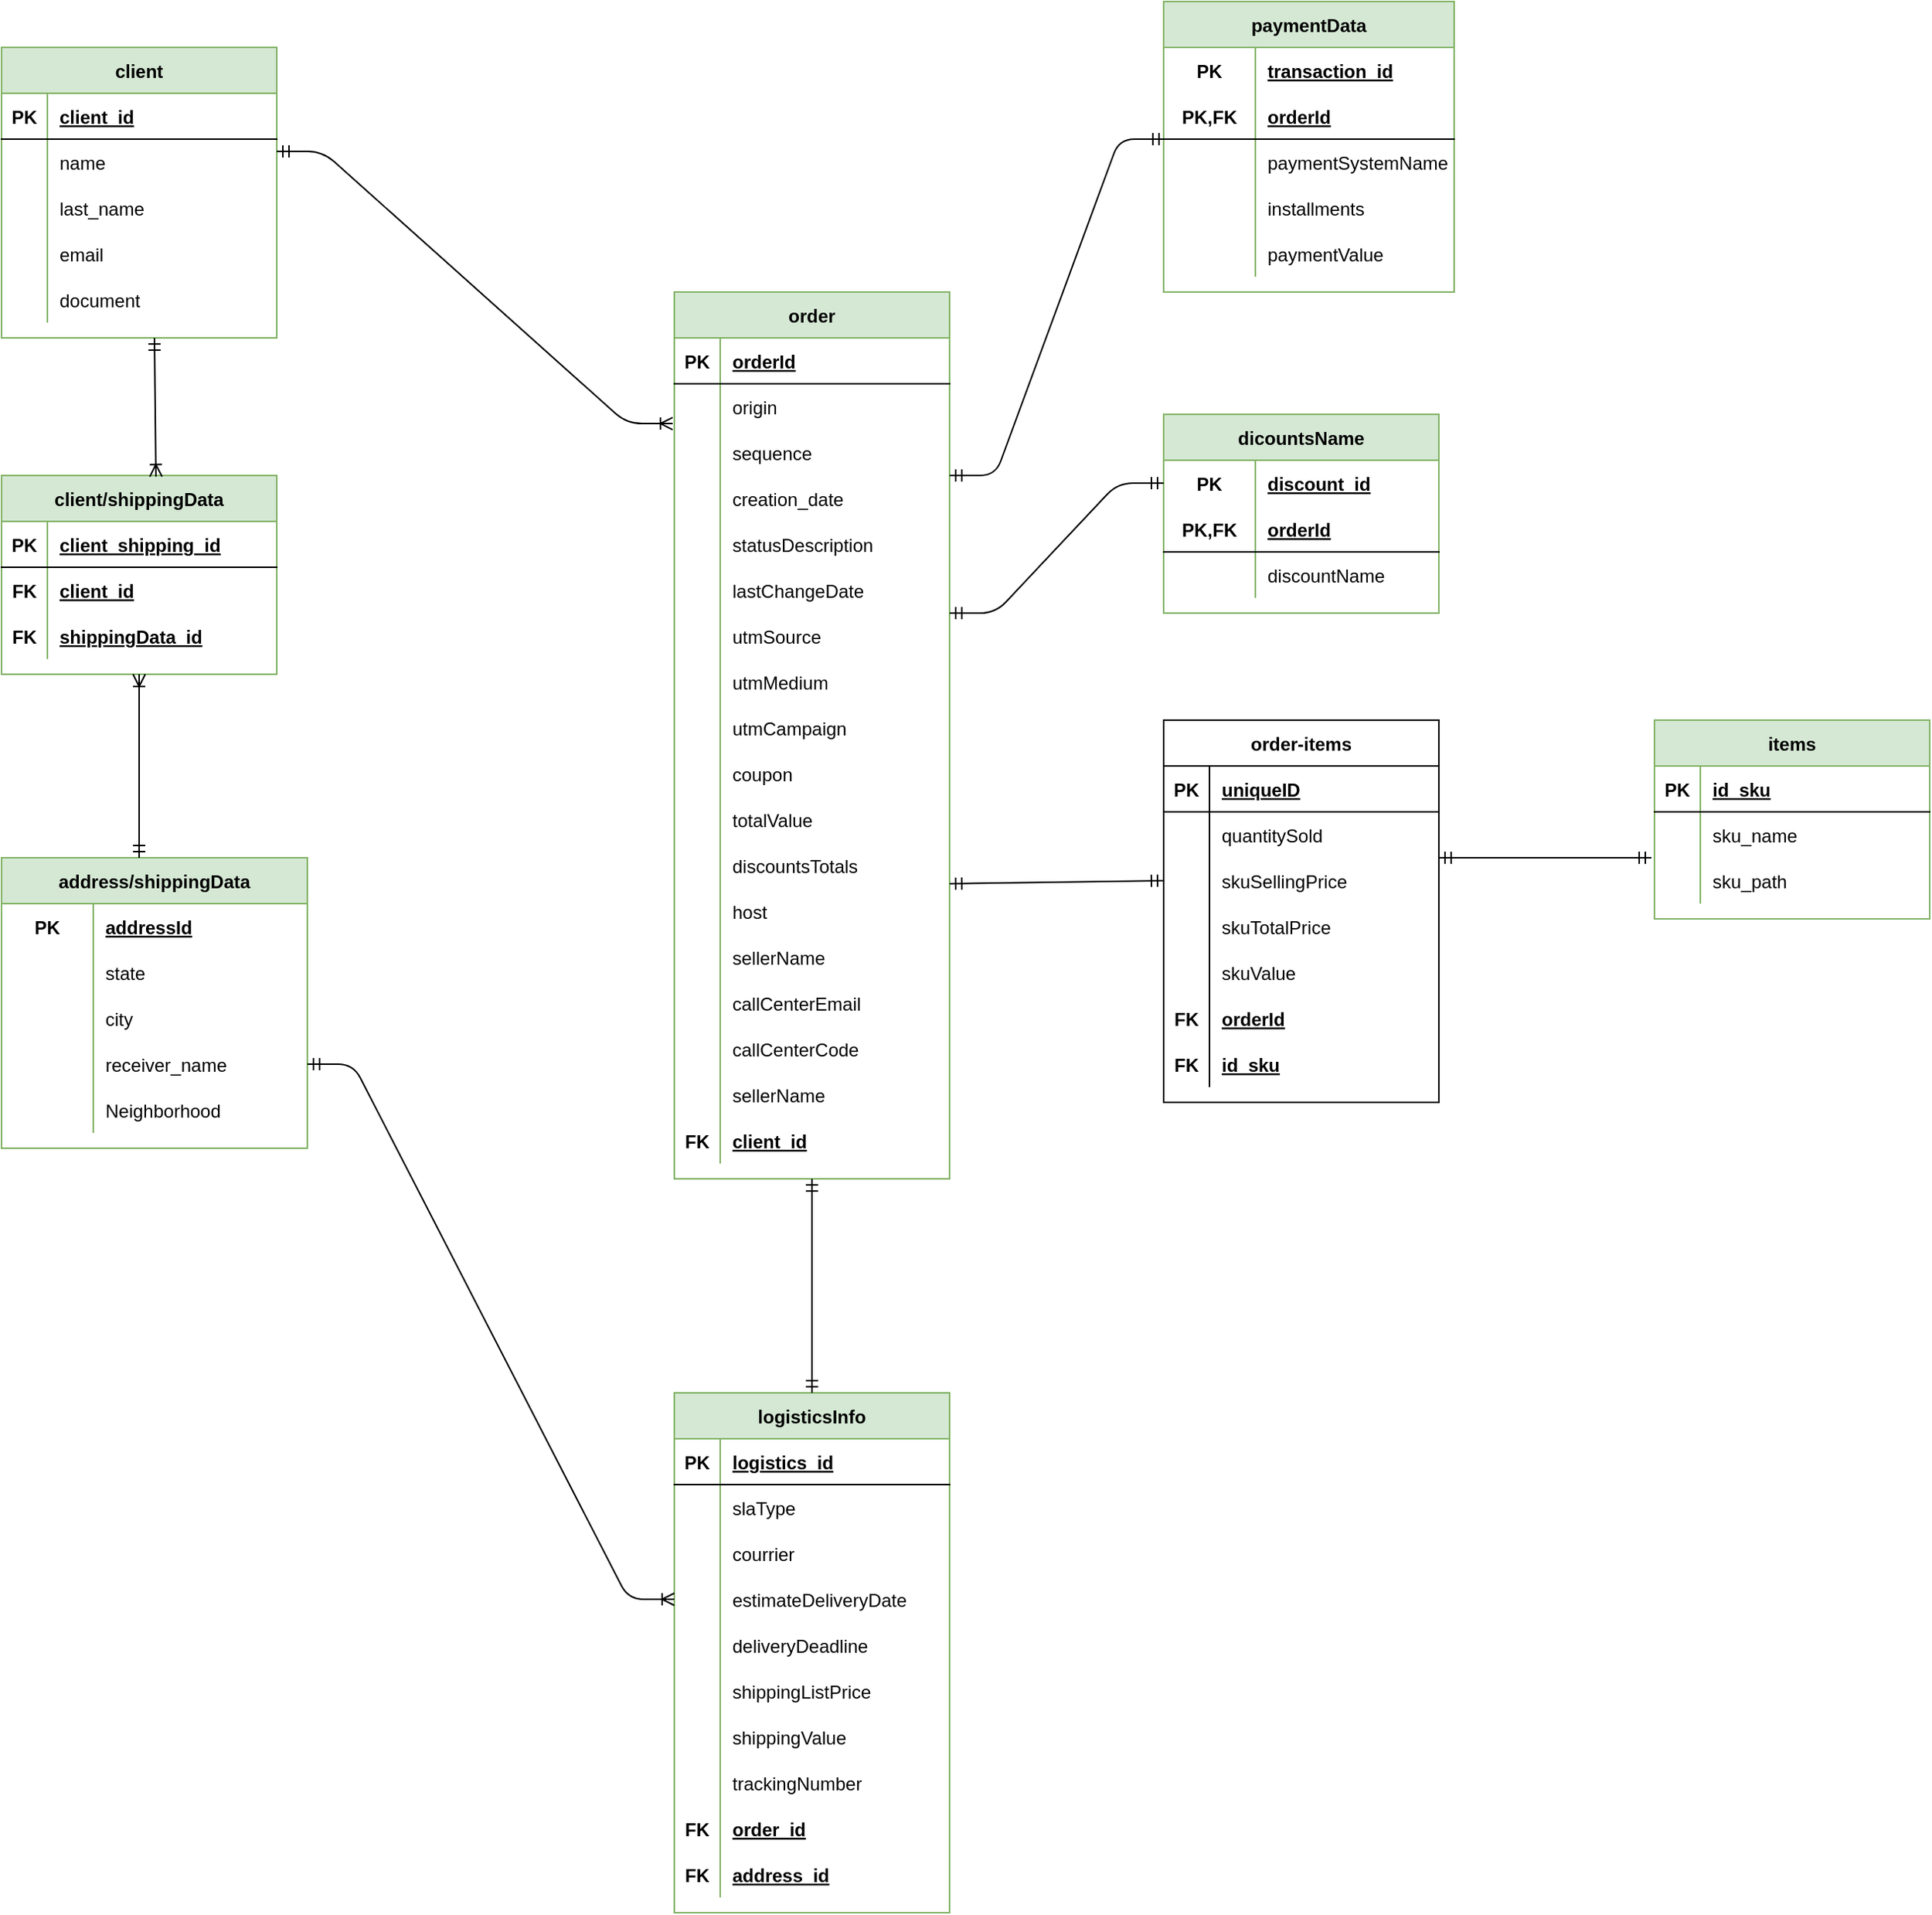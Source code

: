 <mxfile version="14.6.13" type="device"><diagram id="604gk_03kegVSwsiIHyd" name="Page-1"><mxGraphModel dx="1673" dy="896" grid="1" gridSize="10" guides="1" tooltips="1" connect="1" arrows="0" fold="1" page="1" pageScale="1" pageWidth="827" pageHeight="1169" math="0" shadow="0"><root><mxCell id="0"/><mxCell id="1" parent="0"/><mxCell id="rTyn1gQWYmgTWFJ3PG4c-1" value="client" style="shape=table;startSize=30;container=1;collapsible=1;childLayout=tableLayout;fixedRows=1;rowLines=0;fontStyle=1;align=center;resizeLast=1;fillColor=#d5e8d4;strokeColor=#82b366;" parent="1" vertex="1"><mxGeometry x="160" y="80" width="180" height="190" as="geometry"><mxRectangle x="160" y="80" width="70" height="30" as="alternateBounds"/></mxGeometry></mxCell><mxCell id="rTyn1gQWYmgTWFJ3PG4c-2" value="" style="shape=partialRectangle;collapsible=0;dropTarget=0;pointerEvents=0;fillColor=none;top=0;left=0;bottom=1;right=0;points=[[0,0.5],[1,0.5]];portConstraint=eastwest;" parent="rTyn1gQWYmgTWFJ3PG4c-1" vertex="1"><mxGeometry y="30" width="180" height="30" as="geometry"/></mxCell><mxCell id="rTyn1gQWYmgTWFJ3PG4c-3" value="PK" style="shape=partialRectangle;connectable=0;fillColor=none;top=0;left=0;bottom=0;right=0;fontStyle=1;overflow=hidden;" parent="rTyn1gQWYmgTWFJ3PG4c-2" vertex="1"><mxGeometry width="30" height="30" as="geometry"/></mxCell><mxCell id="rTyn1gQWYmgTWFJ3PG4c-4" value="client_id" style="shape=partialRectangle;connectable=0;fillColor=none;top=0;left=0;bottom=0;right=0;align=left;spacingLeft=6;fontStyle=5;overflow=hidden;" parent="rTyn1gQWYmgTWFJ3PG4c-2" vertex="1"><mxGeometry x="30" width="150" height="30" as="geometry"/></mxCell><mxCell id="rTyn1gQWYmgTWFJ3PG4c-5" value="" style="shape=partialRectangle;collapsible=0;dropTarget=0;pointerEvents=0;fillColor=none;top=0;left=0;bottom=0;right=0;points=[[0,0.5],[1,0.5]];portConstraint=eastwest;" parent="rTyn1gQWYmgTWFJ3PG4c-1" vertex="1"><mxGeometry y="60" width="180" height="30" as="geometry"/></mxCell><mxCell id="rTyn1gQWYmgTWFJ3PG4c-6" value="" style="shape=partialRectangle;connectable=0;fillColor=none;top=0;left=0;bottom=0;right=0;editable=1;overflow=hidden;" parent="rTyn1gQWYmgTWFJ3PG4c-5" vertex="1"><mxGeometry width="30" height="30" as="geometry"/></mxCell><mxCell id="rTyn1gQWYmgTWFJ3PG4c-7" value="name" style="shape=partialRectangle;connectable=0;fillColor=none;top=0;left=0;bottom=0;right=0;align=left;spacingLeft=6;overflow=hidden;" parent="rTyn1gQWYmgTWFJ3PG4c-5" vertex="1"><mxGeometry x="30" width="150" height="30" as="geometry"/></mxCell><mxCell id="rTyn1gQWYmgTWFJ3PG4c-8" value="" style="shape=partialRectangle;collapsible=0;dropTarget=0;pointerEvents=0;fillColor=none;top=0;left=0;bottom=0;right=0;points=[[0,0.5],[1,0.5]];portConstraint=eastwest;" parent="rTyn1gQWYmgTWFJ3PG4c-1" vertex="1"><mxGeometry y="90" width="180" height="30" as="geometry"/></mxCell><mxCell id="rTyn1gQWYmgTWFJ3PG4c-9" value="" style="shape=partialRectangle;connectable=0;fillColor=none;top=0;left=0;bottom=0;right=0;editable=1;overflow=hidden;" parent="rTyn1gQWYmgTWFJ3PG4c-8" vertex="1"><mxGeometry width="30" height="30" as="geometry"/></mxCell><mxCell id="rTyn1gQWYmgTWFJ3PG4c-10" value="last_name" style="shape=partialRectangle;connectable=0;fillColor=none;top=0;left=0;bottom=0;right=0;align=left;spacingLeft=6;overflow=hidden;" parent="rTyn1gQWYmgTWFJ3PG4c-8" vertex="1"><mxGeometry x="30" width="150" height="30" as="geometry"/></mxCell><mxCell id="rTyn1gQWYmgTWFJ3PG4c-11" value="" style="shape=partialRectangle;collapsible=0;dropTarget=0;pointerEvents=0;fillColor=none;top=0;left=0;bottom=0;right=0;points=[[0,0.5],[1,0.5]];portConstraint=eastwest;" parent="rTyn1gQWYmgTWFJ3PG4c-1" vertex="1"><mxGeometry y="120" width="180" height="30" as="geometry"/></mxCell><mxCell id="rTyn1gQWYmgTWFJ3PG4c-12" value="" style="shape=partialRectangle;connectable=0;fillColor=none;top=0;left=0;bottom=0;right=0;editable=1;overflow=hidden;" parent="rTyn1gQWYmgTWFJ3PG4c-11" vertex="1"><mxGeometry width="30" height="30" as="geometry"/></mxCell><mxCell id="rTyn1gQWYmgTWFJ3PG4c-13" value="email" style="shape=partialRectangle;connectable=0;fillColor=none;top=0;left=0;bottom=0;right=0;align=left;spacingLeft=6;overflow=hidden;" parent="rTyn1gQWYmgTWFJ3PG4c-11" vertex="1"><mxGeometry x="30" width="150" height="30" as="geometry"/></mxCell><mxCell id="H4yNFeZcVPX56d_gbrr9-9" value="" style="shape=partialRectangle;collapsible=0;dropTarget=0;pointerEvents=0;fillColor=none;top=0;left=0;bottom=0;right=0;points=[[0,0.5],[1,0.5]];portConstraint=eastwest;" parent="rTyn1gQWYmgTWFJ3PG4c-1" vertex="1"><mxGeometry y="150" width="180" height="30" as="geometry"/></mxCell><mxCell id="H4yNFeZcVPX56d_gbrr9-10" value="" style="shape=partialRectangle;connectable=0;fillColor=none;top=0;left=0;bottom=0;right=0;editable=1;overflow=hidden;" parent="H4yNFeZcVPX56d_gbrr9-9" vertex="1"><mxGeometry width="30" height="30" as="geometry"/></mxCell><mxCell id="H4yNFeZcVPX56d_gbrr9-11" value="document" style="shape=partialRectangle;connectable=0;fillColor=none;top=0;left=0;bottom=0;right=0;align=left;spacingLeft=6;overflow=hidden;" parent="H4yNFeZcVPX56d_gbrr9-9" vertex="1"><mxGeometry x="30" width="150" height="30" as="geometry"/></mxCell><mxCell id="rTyn1gQWYmgTWFJ3PG4c-28" value="address/shippingData" style="shape=table;startSize=30;container=1;collapsible=1;childLayout=tableLayout;fixedRows=1;rowLines=0;fontStyle=1;align=center;resizeLast=1;fillColor=#d5e8d4;strokeColor=#82b366;" parent="1" vertex="1"><mxGeometry x="160" y="610" width="200" height="190" as="geometry"/></mxCell><mxCell id="rTyn1gQWYmgTWFJ3PG4c-29" value="" style="shape=partialRectangle;collapsible=0;dropTarget=0;pointerEvents=0;fillColor=none;top=0;left=0;bottom=0;right=0;points=[[0,0.5],[1,0.5]];portConstraint=eastwest;" parent="rTyn1gQWYmgTWFJ3PG4c-28" vertex="1"><mxGeometry y="30" width="200" height="30" as="geometry"/></mxCell><mxCell id="rTyn1gQWYmgTWFJ3PG4c-30" value="PK" style="shape=partialRectangle;connectable=0;fillColor=none;top=0;left=0;bottom=0;right=0;fontStyle=1;overflow=hidden;" parent="rTyn1gQWYmgTWFJ3PG4c-29" vertex="1"><mxGeometry width="60" height="30" as="geometry"/></mxCell><mxCell id="rTyn1gQWYmgTWFJ3PG4c-31" value="addressId" style="shape=partialRectangle;connectable=0;fillColor=none;top=0;left=0;bottom=0;right=0;align=left;spacingLeft=6;fontStyle=5;overflow=hidden;" parent="rTyn1gQWYmgTWFJ3PG4c-29" vertex="1"><mxGeometry x="60" width="140" height="30" as="geometry"/></mxCell><mxCell id="rTyn1gQWYmgTWFJ3PG4c-35" value="" style="shape=partialRectangle;collapsible=0;dropTarget=0;pointerEvents=0;fillColor=none;top=0;left=0;bottom=0;right=0;points=[[0,0.5],[1,0.5]];portConstraint=eastwest;" parent="rTyn1gQWYmgTWFJ3PG4c-28" vertex="1"><mxGeometry y="60" width="200" height="30" as="geometry"/></mxCell><mxCell id="rTyn1gQWYmgTWFJ3PG4c-36" value="" style="shape=partialRectangle;connectable=0;fillColor=none;top=0;left=0;bottom=0;right=0;editable=1;overflow=hidden;" parent="rTyn1gQWYmgTWFJ3PG4c-35" vertex="1"><mxGeometry width="60" height="30" as="geometry"/></mxCell><mxCell id="rTyn1gQWYmgTWFJ3PG4c-37" value="state" style="shape=partialRectangle;connectable=0;fillColor=none;top=0;left=0;bottom=0;right=0;align=left;spacingLeft=6;overflow=hidden;" parent="rTyn1gQWYmgTWFJ3PG4c-35" vertex="1"><mxGeometry x="60" width="140" height="30" as="geometry"/></mxCell><mxCell id="rTyn1gQWYmgTWFJ3PG4c-38" value="" style="shape=partialRectangle;collapsible=0;dropTarget=0;pointerEvents=0;fillColor=none;top=0;left=0;bottom=0;right=0;points=[[0,0.5],[1,0.5]];portConstraint=eastwest;" parent="rTyn1gQWYmgTWFJ3PG4c-28" vertex="1"><mxGeometry y="90" width="200" height="30" as="geometry"/></mxCell><mxCell id="rTyn1gQWYmgTWFJ3PG4c-39" value="" style="shape=partialRectangle;connectable=0;fillColor=none;top=0;left=0;bottom=0;right=0;editable=1;overflow=hidden;" parent="rTyn1gQWYmgTWFJ3PG4c-38" vertex="1"><mxGeometry width="60" height="30" as="geometry"/></mxCell><mxCell id="rTyn1gQWYmgTWFJ3PG4c-40" value="city" style="shape=partialRectangle;connectable=0;fillColor=none;top=0;left=0;bottom=0;right=0;align=left;spacingLeft=6;overflow=hidden;" parent="rTyn1gQWYmgTWFJ3PG4c-38" vertex="1"><mxGeometry x="60" width="140" height="30" as="geometry"/></mxCell><mxCell id="rTyn1gQWYmgTWFJ3PG4c-41" value="" style="shape=partialRectangle;collapsible=0;dropTarget=0;pointerEvents=0;fillColor=none;top=0;left=0;bottom=0;right=0;points=[[0,0.5],[1,0.5]];portConstraint=eastwest;" parent="rTyn1gQWYmgTWFJ3PG4c-28" vertex="1"><mxGeometry y="120" width="200" height="30" as="geometry"/></mxCell><mxCell id="rTyn1gQWYmgTWFJ3PG4c-42" value="" style="shape=partialRectangle;connectable=0;fillColor=none;top=0;left=0;bottom=0;right=0;editable=1;overflow=hidden;" parent="rTyn1gQWYmgTWFJ3PG4c-41" vertex="1"><mxGeometry width="60" height="30" as="geometry"/></mxCell><mxCell id="rTyn1gQWYmgTWFJ3PG4c-43" value="receiver_name" style="shape=partialRectangle;connectable=0;fillColor=none;top=0;left=0;bottom=0;right=0;align=left;spacingLeft=6;overflow=hidden;" parent="rTyn1gQWYmgTWFJ3PG4c-41" vertex="1"><mxGeometry x="60" width="140" height="30" as="geometry"/></mxCell><mxCell id="rTyn1gQWYmgTWFJ3PG4c-44" value="" style="shape=partialRectangle;collapsible=0;dropTarget=0;pointerEvents=0;fillColor=none;top=0;left=0;bottom=0;right=0;points=[[0,0.5],[1,0.5]];portConstraint=eastwest;" parent="rTyn1gQWYmgTWFJ3PG4c-28" vertex="1"><mxGeometry y="150" width="200" height="30" as="geometry"/></mxCell><mxCell id="rTyn1gQWYmgTWFJ3PG4c-45" value="" style="shape=partialRectangle;connectable=0;fillColor=none;top=0;left=0;bottom=0;right=0;editable=1;overflow=hidden;" parent="rTyn1gQWYmgTWFJ3PG4c-44" vertex="1"><mxGeometry width="60" height="30" as="geometry"/></mxCell><mxCell id="rTyn1gQWYmgTWFJ3PG4c-46" value="Neighborhood" style="shape=partialRectangle;connectable=0;fillColor=none;top=0;left=0;bottom=0;right=0;align=left;spacingLeft=6;overflow=hidden;" parent="rTyn1gQWYmgTWFJ3PG4c-44" vertex="1"><mxGeometry x="60" width="140" height="30" as="geometry"/></mxCell><mxCell id="rTyn1gQWYmgTWFJ3PG4c-50" value="order" style="shape=table;startSize=30;container=1;collapsible=1;childLayout=tableLayout;fixedRows=1;rowLines=0;fontStyle=1;align=center;resizeLast=1;fillColor=#d5e8d4;strokeColor=#82b366;" parent="1" vertex="1"><mxGeometry x="600" y="240" width="180" height="580" as="geometry"/></mxCell><mxCell id="rTyn1gQWYmgTWFJ3PG4c-51" value="" style="shape=partialRectangle;collapsible=0;dropTarget=0;pointerEvents=0;fillColor=none;top=0;left=0;bottom=1;right=0;points=[[0,0.5],[1,0.5]];portConstraint=eastwest;" parent="rTyn1gQWYmgTWFJ3PG4c-50" vertex="1"><mxGeometry y="30" width="180" height="30" as="geometry"/></mxCell><mxCell id="rTyn1gQWYmgTWFJ3PG4c-52" value="PK" style="shape=partialRectangle;connectable=0;fillColor=none;top=0;left=0;bottom=0;right=0;fontStyle=1;overflow=hidden;" parent="rTyn1gQWYmgTWFJ3PG4c-51" vertex="1"><mxGeometry width="30" height="30" as="geometry"/></mxCell><mxCell id="rTyn1gQWYmgTWFJ3PG4c-53" value="orderId" style="shape=partialRectangle;connectable=0;fillColor=none;top=0;left=0;bottom=0;right=0;align=left;spacingLeft=6;fontStyle=5;overflow=hidden;" parent="rTyn1gQWYmgTWFJ3PG4c-51" vertex="1"><mxGeometry x="30" width="150" height="30" as="geometry"/></mxCell><mxCell id="rTyn1gQWYmgTWFJ3PG4c-54" value="" style="shape=partialRectangle;collapsible=0;dropTarget=0;pointerEvents=0;fillColor=none;top=0;left=0;bottom=0;right=0;points=[[0,0.5],[1,0.5]];portConstraint=eastwest;" parent="rTyn1gQWYmgTWFJ3PG4c-50" vertex="1"><mxGeometry y="60" width="180" height="30" as="geometry"/></mxCell><mxCell id="rTyn1gQWYmgTWFJ3PG4c-55" value="" style="shape=partialRectangle;connectable=0;fillColor=none;top=0;left=0;bottom=0;right=0;editable=1;overflow=hidden;" parent="rTyn1gQWYmgTWFJ3PG4c-54" vertex="1"><mxGeometry width="30" height="30" as="geometry"/></mxCell><mxCell id="rTyn1gQWYmgTWFJ3PG4c-56" value="origin" style="shape=partialRectangle;connectable=0;fillColor=none;top=0;left=0;bottom=0;right=0;align=left;spacingLeft=6;overflow=hidden;" parent="rTyn1gQWYmgTWFJ3PG4c-54" vertex="1"><mxGeometry x="30" width="150" height="30" as="geometry"/></mxCell><mxCell id="rTyn1gQWYmgTWFJ3PG4c-57" value="" style="shape=partialRectangle;collapsible=0;dropTarget=0;pointerEvents=0;fillColor=none;top=0;left=0;bottom=0;right=0;points=[[0,0.5],[1,0.5]];portConstraint=eastwest;" parent="rTyn1gQWYmgTWFJ3PG4c-50" vertex="1"><mxGeometry y="90" width="180" height="30" as="geometry"/></mxCell><mxCell id="rTyn1gQWYmgTWFJ3PG4c-58" value="" style="shape=partialRectangle;connectable=0;fillColor=none;top=0;left=0;bottom=0;right=0;editable=1;overflow=hidden;" parent="rTyn1gQWYmgTWFJ3PG4c-57" vertex="1"><mxGeometry width="30" height="30" as="geometry"/></mxCell><mxCell id="rTyn1gQWYmgTWFJ3PG4c-59" value="sequence" style="shape=partialRectangle;connectable=0;fillColor=none;top=0;left=0;bottom=0;right=0;align=left;spacingLeft=6;overflow=hidden;" parent="rTyn1gQWYmgTWFJ3PG4c-57" vertex="1"><mxGeometry x="30" width="150" height="30" as="geometry"/></mxCell><mxCell id="rTyn1gQWYmgTWFJ3PG4c-60" value="" style="shape=partialRectangle;collapsible=0;dropTarget=0;pointerEvents=0;fillColor=none;top=0;left=0;bottom=0;right=0;points=[[0,0.5],[1,0.5]];portConstraint=eastwest;" parent="rTyn1gQWYmgTWFJ3PG4c-50" vertex="1"><mxGeometry y="120" width="180" height="30" as="geometry"/></mxCell><mxCell id="rTyn1gQWYmgTWFJ3PG4c-61" value="" style="shape=partialRectangle;connectable=0;fillColor=none;top=0;left=0;bottom=0;right=0;editable=1;overflow=hidden;" parent="rTyn1gQWYmgTWFJ3PG4c-60" vertex="1"><mxGeometry width="30" height="30" as="geometry"/></mxCell><mxCell id="rTyn1gQWYmgTWFJ3PG4c-62" value="creation_date" style="shape=partialRectangle;connectable=0;fillColor=none;top=0;left=0;bottom=0;right=0;align=left;spacingLeft=6;overflow=hidden;" parent="rTyn1gQWYmgTWFJ3PG4c-60" vertex="1"><mxGeometry x="30" width="150" height="30" as="geometry"/></mxCell><mxCell id="rTyn1gQWYmgTWFJ3PG4c-64" value="" style="shape=partialRectangle;collapsible=0;dropTarget=0;pointerEvents=0;fillColor=none;top=0;left=0;bottom=0;right=0;points=[[0,0.5],[1,0.5]];portConstraint=eastwest;" parent="rTyn1gQWYmgTWFJ3PG4c-50" vertex="1"><mxGeometry y="150" width="180" height="30" as="geometry"/></mxCell><mxCell id="rTyn1gQWYmgTWFJ3PG4c-65" value="" style="shape=partialRectangle;connectable=0;fillColor=none;top=0;left=0;bottom=0;right=0;editable=1;overflow=hidden;" parent="rTyn1gQWYmgTWFJ3PG4c-64" vertex="1"><mxGeometry width="30" height="30" as="geometry"/></mxCell><mxCell id="rTyn1gQWYmgTWFJ3PG4c-66" value="statusDescription" style="shape=partialRectangle;connectable=0;fillColor=none;top=0;left=0;bottom=0;right=0;align=left;spacingLeft=6;overflow=hidden;" parent="rTyn1gQWYmgTWFJ3PG4c-64" vertex="1"><mxGeometry x="30" width="150" height="30" as="geometry"/></mxCell><mxCell id="rTyn1gQWYmgTWFJ3PG4c-67" value="" style="shape=partialRectangle;collapsible=0;dropTarget=0;pointerEvents=0;fillColor=none;top=0;left=0;bottom=0;right=0;points=[[0,0.5],[1,0.5]];portConstraint=eastwest;" parent="rTyn1gQWYmgTWFJ3PG4c-50" vertex="1"><mxGeometry y="180" width="180" height="30" as="geometry"/></mxCell><mxCell id="rTyn1gQWYmgTWFJ3PG4c-68" value="" style="shape=partialRectangle;connectable=0;fillColor=none;top=0;left=0;bottom=0;right=0;editable=1;overflow=hidden;" parent="rTyn1gQWYmgTWFJ3PG4c-67" vertex="1"><mxGeometry width="30" height="30" as="geometry"/></mxCell><mxCell id="rTyn1gQWYmgTWFJ3PG4c-69" value="lastChangeDate" style="shape=partialRectangle;connectable=0;fillColor=none;top=0;left=0;bottom=0;right=0;align=left;spacingLeft=6;overflow=hidden;" parent="rTyn1gQWYmgTWFJ3PG4c-67" vertex="1"><mxGeometry x="30" width="150" height="30" as="geometry"/></mxCell><mxCell id="rTyn1gQWYmgTWFJ3PG4c-70" value="" style="shape=partialRectangle;collapsible=0;dropTarget=0;pointerEvents=0;fillColor=none;top=0;left=0;bottom=0;right=0;points=[[0,0.5],[1,0.5]];portConstraint=eastwest;" parent="rTyn1gQWYmgTWFJ3PG4c-50" vertex="1"><mxGeometry y="210" width="180" height="30" as="geometry"/></mxCell><mxCell id="rTyn1gQWYmgTWFJ3PG4c-71" value="" style="shape=partialRectangle;connectable=0;fillColor=none;top=0;left=0;bottom=0;right=0;editable=1;overflow=hidden;" parent="rTyn1gQWYmgTWFJ3PG4c-70" vertex="1"><mxGeometry width="30" height="30" as="geometry"/></mxCell><mxCell id="rTyn1gQWYmgTWFJ3PG4c-72" value="utmSource" style="shape=partialRectangle;connectable=0;fillColor=none;top=0;left=0;bottom=0;right=0;align=left;spacingLeft=6;overflow=hidden;" parent="rTyn1gQWYmgTWFJ3PG4c-70" vertex="1"><mxGeometry x="30" width="150" height="30" as="geometry"/></mxCell><mxCell id="dsXv5c9ocNyqyRWNyyf_-46" value="" style="shape=partialRectangle;collapsible=0;dropTarget=0;pointerEvents=0;fillColor=none;top=0;left=0;bottom=0;right=0;points=[[0,0.5],[1,0.5]];portConstraint=eastwest;" parent="rTyn1gQWYmgTWFJ3PG4c-50" vertex="1"><mxGeometry y="240" width="180" height="30" as="geometry"/></mxCell><mxCell id="dsXv5c9ocNyqyRWNyyf_-47" value="" style="shape=partialRectangle;connectable=0;fillColor=none;top=0;left=0;bottom=0;right=0;editable=1;overflow=hidden;" parent="dsXv5c9ocNyqyRWNyyf_-46" vertex="1"><mxGeometry width="30" height="30" as="geometry"/></mxCell><mxCell id="dsXv5c9ocNyqyRWNyyf_-48" value="utmMedium" style="shape=partialRectangle;connectable=0;fillColor=none;top=0;left=0;bottom=0;right=0;align=left;spacingLeft=6;overflow=hidden;" parent="dsXv5c9ocNyqyRWNyyf_-46" vertex="1"><mxGeometry x="30" width="150" height="30" as="geometry"/></mxCell><mxCell id="H4yNFeZcVPX56d_gbrr9-6" value="" style="shape=partialRectangle;collapsible=0;dropTarget=0;pointerEvents=0;fillColor=none;top=0;left=0;bottom=0;right=0;points=[[0,0.5],[1,0.5]];portConstraint=eastwest;" parent="rTyn1gQWYmgTWFJ3PG4c-50" vertex="1"><mxGeometry y="270" width="180" height="30" as="geometry"/></mxCell><mxCell id="H4yNFeZcVPX56d_gbrr9-7" value="" style="shape=partialRectangle;connectable=0;fillColor=none;top=0;left=0;bottom=0;right=0;editable=1;overflow=hidden;" parent="H4yNFeZcVPX56d_gbrr9-6" vertex="1"><mxGeometry width="30" height="30" as="geometry"/></mxCell><mxCell id="H4yNFeZcVPX56d_gbrr9-8" value="utmCampaign" style="shape=partialRectangle;connectable=0;fillColor=none;top=0;left=0;bottom=0;right=0;align=left;spacingLeft=6;overflow=hidden;" parent="H4yNFeZcVPX56d_gbrr9-6" vertex="1"><mxGeometry x="30" width="150" height="30" as="geometry"/></mxCell><mxCell id="dsXv5c9ocNyqyRWNyyf_-49" value="" style="shape=partialRectangle;collapsible=0;dropTarget=0;pointerEvents=0;fillColor=none;top=0;left=0;bottom=0;right=0;points=[[0,0.5],[1,0.5]];portConstraint=eastwest;" parent="rTyn1gQWYmgTWFJ3PG4c-50" vertex="1"><mxGeometry y="300" width="180" height="30" as="geometry"/></mxCell><mxCell id="dsXv5c9ocNyqyRWNyyf_-50" value="" style="shape=partialRectangle;connectable=0;fillColor=none;top=0;left=0;bottom=0;right=0;editable=1;overflow=hidden;" parent="dsXv5c9ocNyqyRWNyyf_-49" vertex="1"><mxGeometry width="30" height="30" as="geometry"/></mxCell><mxCell id="dsXv5c9ocNyqyRWNyyf_-51" value="coupon" style="shape=partialRectangle;connectable=0;fillColor=none;top=0;left=0;bottom=0;right=0;align=left;spacingLeft=6;overflow=hidden;" parent="dsXv5c9ocNyqyRWNyyf_-49" vertex="1"><mxGeometry x="30" width="150" height="30" as="geometry"/></mxCell><mxCell id="dsXv5c9ocNyqyRWNyyf_-52" value="" style="shape=partialRectangle;collapsible=0;dropTarget=0;pointerEvents=0;fillColor=none;top=0;left=0;bottom=0;right=0;points=[[0,0.5],[1,0.5]];portConstraint=eastwest;" parent="rTyn1gQWYmgTWFJ3PG4c-50" vertex="1"><mxGeometry y="330" width="180" height="30" as="geometry"/></mxCell><mxCell id="dsXv5c9ocNyqyRWNyyf_-53" value="" style="shape=partialRectangle;connectable=0;fillColor=none;top=0;left=0;bottom=0;right=0;editable=1;overflow=hidden;" parent="dsXv5c9ocNyqyRWNyyf_-52" vertex="1"><mxGeometry width="30" height="30" as="geometry"/></mxCell><mxCell id="dsXv5c9ocNyqyRWNyyf_-54" value="totalValue" style="shape=partialRectangle;connectable=0;fillColor=none;top=0;left=0;bottom=0;right=0;align=left;spacingLeft=6;overflow=hidden;" parent="dsXv5c9ocNyqyRWNyyf_-52" vertex="1"><mxGeometry x="30" width="150" height="30" as="geometry"/></mxCell><mxCell id="dsXv5c9ocNyqyRWNyyf_-55" value="" style="shape=partialRectangle;collapsible=0;dropTarget=0;pointerEvents=0;fillColor=none;top=0;left=0;bottom=0;right=0;points=[[0,0.5],[1,0.5]];portConstraint=eastwest;" parent="rTyn1gQWYmgTWFJ3PG4c-50" vertex="1"><mxGeometry y="360" width="180" height="30" as="geometry"/></mxCell><mxCell id="dsXv5c9ocNyqyRWNyyf_-56" value="" style="shape=partialRectangle;connectable=0;fillColor=none;top=0;left=0;bottom=0;right=0;editable=1;overflow=hidden;" parent="dsXv5c9ocNyqyRWNyyf_-55" vertex="1"><mxGeometry width="30" height="30" as="geometry"/></mxCell><mxCell id="dsXv5c9ocNyqyRWNyyf_-57" value="discountsTotals" style="shape=partialRectangle;connectable=0;fillColor=none;top=0;left=0;bottom=0;right=0;align=left;spacingLeft=6;overflow=hidden;" parent="dsXv5c9ocNyqyRWNyyf_-55" vertex="1"><mxGeometry x="30" width="150" height="30" as="geometry"/></mxCell><mxCell id="dsXv5c9ocNyqyRWNyyf_-64" value="" style="shape=partialRectangle;collapsible=0;dropTarget=0;pointerEvents=0;fillColor=none;top=0;left=0;bottom=0;right=0;points=[[0,0.5],[1,0.5]];portConstraint=eastwest;" parent="rTyn1gQWYmgTWFJ3PG4c-50" vertex="1"><mxGeometry y="390" width="180" height="30" as="geometry"/></mxCell><mxCell id="dsXv5c9ocNyqyRWNyyf_-65" value="" style="shape=partialRectangle;connectable=0;fillColor=none;top=0;left=0;bottom=0;right=0;editable=1;overflow=hidden;" parent="dsXv5c9ocNyqyRWNyyf_-64" vertex="1"><mxGeometry width="30" height="30" as="geometry"/></mxCell><mxCell id="dsXv5c9ocNyqyRWNyyf_-66" value="host" style="shape=partialRectangle;connectable=0;fillColor=none;top=0;left=0;bottom=0;right=0;align=left;spacingLeft=6;overflow=hidden;" parent="dsXv5c9ocNyqyRWNyyf_-64" vertex="1"><mxGeometry x="30" width="150" height="30" as="geometry"/></mxCell><mxCell id="dsXv5c9ocNyqyRWNyyf_-58" value="" style="shape=partialRectangle;collapsible=0;dropTarget=0;pointerEvents=0;fillColor=none;top=0;left=0;bottom=0;right=0;points=[[0,0.5],[1,0.5]];portConstraint=eastwest;" parent="rTyn1gQWYmgTWFJ3PG4c-50" vertex="1"><mxGeometry y="420" width="180" height="30" as="geometry"/></mxCell><mxCell id="dsXv5c9ocNyqyRWNyyf_-59" value="" style="shape=partialRectangle;connectable=0;fillColor=none;top=0;left=0;bottom=0;right=0;editable=1;overflow=hidden;" parent="dsXv5c9ocNyqyRWNyyf_-58" vertex="1"><mxGeometry width="30" height="30" as="geometry"/></mxCell><mxCell id="dsXv5c9ocNyqyRWNyyf_-60" value="sellerName" style="shape=partialRectangle;connectable=0;fillColor=none;top=0;left=0;bottom=0;right=0;align=left;spacingLeft=6;overflow=hidden;" parent="dsXv5c9ocNyqyRWNyyf_-58" vertex="1"><mxGeometry x="30" width="150" height="30" as="geometry"/></mxCell><mxCell id="54OJpG75r7dxFOnxZTyC-99" value="" style="shape=partialRectangle;collapsible=0;dropTarget=0;pointerEvents=0;fillColor=none;top=0;left=0;bottom=0;right=0;points=[[0,0.5],[1,0.5]];portConstraint=eastwest;" parent="rTyn1gQWYmgTWFJ3PG4c-50" vertex="1"><mxGeometry y="450" width="180" height="30" as="geometry"/></mxCell><mxCell id="54OJpG75r7dxFOnxZTyC-100" value="" style="shape=partialRectangle;connectable=0;fillColor=none;top=0;left=0;bottom=0;right=0;editable=1;overflow=hidden;" parent="54OJpG75r7dxFOnxZTyC-99" vertex="1"><mxGeometry width="30" height="30" as="geometry"/></mxCell><mxCell id="54OJpG75r7dxFOnxZTyC-101" value="callCenterEmail" style="shape=partialRectangle;connectable=0;fillColor=none;top=0;left=0;bottom=0;right=0;align=left;spacingLeft=6;overflow=hidden;" parent="54OJpG75r7dxFOnxZTyC-99" vertex="1"><mxGeometry x="30" width="150" height="30" as="geometry"/></mxCell><mxCell id="54OJpG75r7dxFOnxZTyC-102" value="" style="shape=partialRectangle;collapsible=0;dropTarget=0;pointerEvents=0;fillColor=none;top=0;left=0;bottom=0;right=0;points=[[0,0.5],[1,0.5]];portConstraint=eastwest;" parent="rTyn1gQWYmgTWFJ3PG4c-50" vertex="1"><mxGeometry y="480" width="180" height="30" as="geometry"/></mxCell><mxCell id="54OJpG75r7dxFOnxZTyC-103" value="" style="shape=partialRectangle;connectable=0;fillColor=none;top=0;left=0;bottom=0;right=0;editable=1;overflow=hidden;" parent="54OJpG75r7dxFOnxZTyC-102" vertex="1"><mxGeometry width="30" height="30" as="geometry"/></mxCell><mxCell id="54OJpG75r7dxFOnxZTyC-104" value="callCenterCode" style="shape=partialRectangle;connectable=0;fillColor=none;top=0;left=0;bottom=0;right=0;align=left;spacingLeft=6;overflow=hidden;" parent="54OJpG75r7dxFOnxZTyC-102" vertex="1"><mxGeometry x="30" width="150" height="30" as="geometry"/></mxCell><mxCell id="54OJpG75r7dxFOnxZTyC-105" value="" style="shape=partialRectangle;collapsible=0;dropTarget=0;pointerEvents=0;fillColor=none;top=0;left=0;bottom=0;right=0;points=[[0,0.5],[1,0.5]];portConstraint=eastwest;" parent="rTyn1gQWYmgTWFJ3PG4c-50" vertex="1"><mxGeometry y="510" width="180" height="30" as="geometry"/></mxCell><mxCell id="54OJpG75r7dxFOnxZTyC-106" value="" style="shape=partialRectangle;connectable=0;fillColor=none;top=0;left=0;bottom=0;right=0;editable=1;overflow=hidden;" parent="54OJpG75r7dxFOnxZTyC-105" vertex="1"><mxGeometry width="30" height="30" as="geometry"/></mxCell><mxCell id="54OJpG75r7dxFOnxZTyC-107" value="sellerName" style="shape=partialRectangle;connectable=0;fillColor=none;top=0;left=0;bottom=0;right=0;align=left;spacingLeft=6;overflow=hidden;" parent="54OJpG75r7dxFOnxZTyC-105" vertex="1"><mxGeometry x="30" width="150" height="30" as="geometry"/></mxCell><mxCell id="rTyn1gQWYmgTWFJ3PG4c-73" value="" style="shape=partialRectangle;collapsible=0;dropTarget=0;pointerEvents=0;fillColor=none;top=0;left=0;bottom=0;right=0;points=[[0,0.5],[1,0.5]];portConstraint=eastwest;" parent="rTyn1gQWYmgTWFJ3PG4c-50" vertex="1"><mxGeometry y="540" width="180" height="30" as="geometry"/></mxCell><mxCell id="rTyn1gQWYmgTWFJ3PG4c-74" value="FK" style="shape=partialRectangle;connectable=0;fillColor=none;top=0;left=0;bottom=0;right=0;editable=1;overflow=hidden;fontStyle=1" parent="rTyn1gQWYmgTWFJ3PG4c-73" vertex="1"><mxGeometry width="30" height="30" as="geometry"/></mxCell><mxCell id="rTyn1gQWYmgTWFJ3PG4c-75" value="client_id" style="shape=partialRectangle;connectable=0;fillColor=none;top=0;left=0;bottom=0;right=0;align=left;spacingLeft=6;overflow=hidden;fontStyle=5" parent="rTyn1gQWYmgTWFJ3PG4c-73" vertex="1"><mxGeometry x="30" width="150" height="30" as="geometry"/></mxCell><mxCell id="rTyn1gQWYmgTWFJ3PG4c-63" value="" style="edgeStyle=entityRelationEdgeStyle;fontSize=12;html=1;endArrow=ERoneToMany;startArrow=ERmandOne;entryX=-0.006;entryY=-0.133;entryDx=0;entryDy=0;entryPerimeter=0;" parent="1" target="rTyn1gQWYmgTWFJ3PG4c-57" edge="1"><mxGeometry width="100" height="100" relative="1" as="geometry"><mxPoint x="340" y="148" as="sourcePoint"/><mxPoint x="540" y="240" as="targetPoint"/></mxGeometry></mxCell><mxCell id="dsXv5c9ocNyqyRWNyyf_-1" value="client/shippingData" style="shape=table;startSize=30;container=1;collapsible=1;childLayout=tableLayout;fixedRows=1;rowLines=0;fontStyle=1;align=center;resizeLast=1;fillColor=#d5e8d4;strokeColor=#82b366;" parent="1" vertex="1"><mxGeometry x="160" y="360" width="180" height="130" as="geometry"/></mxCell><mxCell id="dsXv5c9ocNyqyRWNyyf_-2" value="" style="shape=partialRectangle;collapsible=0;dropTarget=0;pointerEvents=0;fillColor=none;top=0;left=0;bottom=1;right=0;points=[[0,0.5],[1,0.5]];portConstraint=eastwest;" parent="dsXv5c9ocNyqyRWNyyf_-1" vertex="1"><mxGeometry y="30" width="180" height="30" as="geometry"/></mxCell><mxCell id="dsXv5c9ocNyqyRWNyyf_-3" value="PK" style="shape=partialRectangle;connectable=0;fillColor=none;top=0;left=0;bottom=0;right=0;fontStyle=1;overflow=hidden;" parent="dsXv5c9ocNyqyRWNyyf_-2" vertex="1"><mxGeometry width="30" height="30" as="geometry"/></mxCell><mxCell id="dsXv5c9ocNyqyRWNyyf_-4" value="client_shipping_id" style="shape=partialRectangle;connectable=0;fillColor=none;top=0;left=0;bottom=0;right=0;align=left;spacingLeft=6;fontStyle=5;overflow=hidden;" parent="dsXv5c9ocNyqyRWNyyf_-2" vertex="1"><mxGeometry x="30" width="150" height="30" as="geometry"/></mxCell><mxCell id="dsXv5c9ocNyqyRWNyyf_-8" value="" style="shape=partialRectangle;collapsible=0;dropTarget=0;pointerEvents=0;fillColor=none;top=0;left=0;bottom=0;right=0;points=[[0,0.5],[1,0.5]];portConstraint=eastwest;" parent="dsXv5c9ocNyqyRWNyyf_-1" vertex="1"><mxGeometry y="60" width="180" height="30" as="geometry"/></mxCell><mxCell id="dsXv5c9ocNyqyRWNyyf_-9" value="FK" style="shape=partialRectangle;connectable=0;fillColor=none;top=0;left=0;bottom=0;right=0;editable=1;overflow=hidden;fontStyle=1" parent="dsXv5c9ocNyqyRWNyyf_-8" vertex="1"><mxGeometry width="30" height="30" as="geometry"/></mxCell><mxCell id="dsXv5c9ocNyqyRWNyyf_-10" value="client_id" style="shape=partialRectangle;connectable=0;fillColor=none;top=0;left=0;bottom=0;right=0;align=left;spacingLeft=6;overflow=hidden;fontStyle=5" parent="dsXv5c9ocNyqyRWNyyf_-8" vertex="1"><mxGeometry x="30" width="150" height="30" as="geometry"/></mxCell><mxCell id="dsXv5c9ocNyqyRWNyyf_-11" value="" style="shape=partialRectangle;collapsible=0;dropTarget=0;pointerEvents=0;fillColor=none;top=0;left=0;bottom=0;right=0;points=[[0,0.5],[1,0.5]];portConstraint=eastwest;" parent="dsXv5c9ocNyqyRWNyyf_-1" vertex="1"><mxGeometry y="90" width="180" height="30" as="geometry"/></mxCell><mxCell id="dsXv5c9ocNyqyRWNyyf_-12" value="FK" style="shape=partialRectangle;connectable=0;fillColor=none;top=0;left=0;bottom=0;right=0;editable=1;overflow=hidden;fontStyle=1" parent="dsXv5c9ocNyqyRWNyyf_-11" vertex="1"><mxGeometry width="30" height="30" as="geometry"/></mxCell><mxCell id="dsXv5c9ocNyqyRWNyyf_-13" value="shippingData_id" style="shape=partialRectangle;connectable=0;fillColor=none;top=0;left=0;bottom=0;right=0;align=left;spacingLeft=6;overflow=hidden;fontStyle=5" parent="dsXv5c9ocNyqyRWNyyf_-11" vertex="1"><mxGeometry x="30" width="150" height="30" as="geometry"/></mxCell><mxCell id="dsXv5c9ocNyqyRWNyyf_-14" value="" style="fontSize=12;html=1;endArrow=ERoneToMany;startArrow=ERmandOne;entryX=0.561;entryY=0.006;entryDx=0;entryDy=0;entryPerimeter=0;" parent="1" target="dsXv5c9ocNyqyRWNyyf_-1" edge="1"><mxGeometry width="100" height="100" relative="1" as="geometry"><mxPoint x="260" y="270" as="sourcePoint"/><mxPoint x="260" y="350" as="targetPoint"/></mxGeometry></mxCell><mxCell id="dsXv5c9ocNyqyRWNyyf_-15" value="" style="fontSize=12;html=1;endArrow=ERoneToMany;startArrow=ERmandOne;entryX=0.5;entryY=1;entryDx=0;entryDy=0;exitX=0.45;exitY=0;exitDx=0;exitDy=0;exitPerimeter=0;" parent="1" source="rTyn1gQWYmgTWFJ3PG4c-28" target="dsXv5c9ocNyqyRWNyyf_-1" edge="1"><mxGeometry width="100" height="100" relative="1" as="geometry"><mxPoint x="250" y="600" as="sourcePoint"/><mxPoint x="400" y="440" as="targetPoint"/></mxGeometry></mxCell><mxCell id="dsXv5c9ocNyqyRWNyyf_-16" value="logisticsInfo" style="shape=table;startSize=30;container=1;collapsible=1;childLayout=tableLayout;fixedRows=1;rowLines=0;fontStyle=1;align=center;resizeLast=1;fillColor=#d5e8d4;strokeColor=#82b366;" parent="1" vertex="1"><mxGeometry x="600" y="960" width="180" height="340" as="geometry"/></mxCell><mxCell id="dsXv5c9ocNyqyRWNyyf_-17" value="" style="shape=partialRectangle;collapsible=0;dropTarget=0;pointerEvents=0;fillColor=none;top=0;left=0;bottom=1;right=0;points=[[0,0.5],[1,0.5]];portConstraint=eastwest;" parent="dsXv5c9ocNyqyRWNyyf_-16" vertex="1"><mxGeometry y="30" width="180" height="30" as="geometry"/></mxCell><mxCell id="dsXv5c9ocNyqyRWNyyf_-18" value="PK" style="shape=partialRectangle;connectable=0;fillColor=none;top=0;left=0;bottom=0;right=0;fontStyle=1;overflow=hidden;" parent="dsXv5c9ocNyqyRWNyyf_-17" vertex="1"><mxGeometry width="30" height="30" as="geometry"/></mxCell><mxCell id="dsXv5c9ocNyqyRWNyyf_-19" value="logistics_id" style="shape=partialRectangle;connectable=0;fillColor=none;top=0;left=0;bottom=0;right=0;align=left;spacingLeft=6;fontStyle=5;overflow=hidden;" parent="dsXv5c9ocNyqyRWNyyf_-17" vertex="1"><mxGeometry x="30" width="150" height="30" as="geometry"/></mxCell><mxCell id="dsXv5c9ocNyqyRWNyyf_-20" value="" style="shape=partialRectangle;collapsible=0;dropTarget=0;pointerEvents=0;fillColor=none;top=0;left=0;bottom=0;right=0;points=[[0,0.5],[1,0.5]];portConstraint=eastwest;" parent="dsXv5c9ocNyqyRWNyyf_-16" vertex="1"><mxGeometry y="60" width="180" height="30" as="geometry"/></mxCell><mxCell id="dsXv5c9ocNyqyRWNyyf_-21" value="" style="shape=partialRectangle;connectable=0;fillColor=none;top=0;left=0;bottom=0;right=0;editable=1;overflow=hidden;" parent="dsXv5c9ocNyqyRWNyyf_-20" vertex="1"><mxGeometry width="30" height="30" as="geometry"/></mxCell><mxCell id="dsXv5c9ocNyqyRWNyyf_-22" value="slaType" style="shape=partialRectangle;connectable=0;fillColor=none;top=0;left=0;bottom=0;right=0;align=left;spacingLeft=6;overflow=hidden;" parent="dsXv5c9ocNyqyRWNyyf_-20" vertex="1"><mxGeometry x="30" width="150" height="30" as="geometry"/></mxCell><mxCell id="dsXv5c9ocNyqyRWNyyf_-23" value="" style="shape=partialRectangle;collapsible=0;dropTarget=0;pointerEvents=0;fillColor=none;top=0;left=0;bottom=0;right=0;points=[[0,0.5],[1,0.5]];portConstraint=eastwest;" parent="dsXv5c9ocNyqyRWNyyf_-16" vertex="1"><mxGeometry y="90" width="180" height="30" as="geometry"/></mxCell><mxCell id="dsXv5c9ocNyqyRWNyyf_-24" value="" style="shape=partialRectangle;connectable=0;fillColor=none;top=0;left=0;bottom=0;right=0;editable=1;overflow=hidden;" parent="dsXv5c9ocNyqyRWNyyf_-23" vertex="1"><mxGeometry width="30" height="30" as="geometry"/></mxCell><mxCell id="dsXv5c9ocNyqyRWNyyf_-25" value="courrier" style="shape=partialRectangle;connectable=0;fillColor=none;top=0;left=0;bottom=0;right=0;align=left;spacingLeft=6;overflow=hidden;" parent="dsXv5c9ocNyqyRWNyyf_-23" vertex="1"><mxGeometry x="30" width="150" height="30" as="geometry"/></mxCell><mxCell id="dsXv5c9ocNyqyRWNyyf_-26" value="" style="shape=partialRectangle;collapsible=0;dropTarget=0;pointerEvents=0;fillColor=none;top=0;left=0;bottom=0;right=0;points=[[0,0.5],[1,0.5]];portConstraint=eastwest;" parent="dsXv5c9ocNyqyRWNyyf_-16" vertex="1"><mxGeometry y="120" width="180" height="30" as="geometry"/></mxCell><mxCell id="dsXv5c9ocNyqyRWNyyf_-27" value="" style="shape=partialRectangle;connectable=0;fillColor=none;top=0;left=0;bottom=0;right=0;editable=1;overflow=hidden;" parent="dsXv5c9ocNyqyRWNyyf_-26" vertex="1"><mxGeometry width="30" height="30" as="geometry"/></mxCell><mxCell id="dsXv5c9ocNyqyRWNyyf_-28" value="estimateDeliveryDate" style="shape=partialRectangle;connectable=0;fillColor=none;top=0;left=0;bottom=0;right=0;align=left;spacingLeft=6;overflow=hidden;" parent="dsXv5c9ocNyqyRWNyyf_-26" vertex="1"><mxGeometry x="30" width="150" height="30" as="geometry"/></mxCell><mxCell id="54OJpG75r7dxFOnxZTyC-50" value="" style="shape=partialRectangle;collapsible=0;dropTarget=0;pointerEvents=0;fillColor=none;top=0;left=0;bottom=0;right=0;points=[[0,0.5],[1,0.5]];portConstraint=eastwest;" parent="dsXv5c9ocNyqyRWNyyf_-16" vertex="1"><mxGeometry y="150" width="180" height="30" as="geometry"/></mxCell><mxCell id="54OJpG75r7dxFOnxZTyC-51" value="" style="shape=partialRectangle;connectable=0;fillColor=none;top=0;left=0;bottom=0;right=0;editable=1;overflow=hidden;" parent="54OJpG75r7dxFOnxZTyC-50" vertex="1"><mxGeometry width="30" height="30" as="geometry"/></mxCell><mxCell id="54OJpG75r7dxFOnxZTyC-52" value="deliveryDeadline" style="shape=partialRectangle;connectable=0;fillColor=none;top=0;left=0;bottom=0;right=0;align=left;spacingLeft=6;overflow=hidden;" parent="54OJpG75r7dxFOnxZTyC-50" vertex="1"><mxGeometry x="30" width="150" height="30" as="geometry"/></mxCell><mxCell id="54OJpG75r7dxFOnxZTyC-53" value="" style="shape=partialRectangle;collapsible=0;dropTarget=0;pointerEvents=0;fillColor=none;top=0;left=0;bottom=0;right=0;points=[[0,0.5],[1,0.5]];portConstraint=eastwest;" parent="dsXv5c9ocNyqyRWNyyf_-16" vertex="1"><mxGeometry y="180" width="180" height="30" as="geometry"/></mxCell><mxCell id="54OJpG75r7dxFOnxZTyC-54" value="" style="shape=partialRectangle;connectable=0;fillColor=none;top=0;left=0;bottom=0;right=0;editable=1;overflow=hidden;" parent="54OJpG75r7dxFOnxZTyC-53" vertex="1"><mxGeometry width="30" height="30" as="geometry"/></mxCell><mxCell id="54OJpG75r7dxFOnxZTyC-55" value="shippingListPrice" style="shape=partialRectangle;connectable=0;fillColor=none;top=0;left=0;bottom=0;right=0;align=left;spacingLeft=6;overflow=hidden;" parent="54OJpG75r7dxFOnxZTyC-53" vertex="1"><mxGeometry x="30" width="150" height="30" as="geometry"/></mxCell><mxCell id="dsXv5c9ocNyqyRWNyyf_-29" value="" style="shape=partialRectangle;collapsible=0;dropTarget=0;pointerEvents=0;fillColor=none;top=0;left=0;bottom=0;right=0;points=[[0,0.5],[1,0.5]];portConstraint=eastwest;" parent="dsXv5c9ocNyqyRWNyyf_-16" vertex="1"><mxGeometry y="210" width="180" height="30" as="geometry"/></mxCell><mxCell id="dsXv5c9ocNyqyRWNyyf_-30" value="" style="shape=partialRectangle;connectable=0;fillColor=none;top=0;left=0;bottom=0;right=0;editable=1;overflow=hidden;" parent="dsXv5c9ocNyqyRWNyyf_-29" vertex="1"><mxGeometry width="30" height="30" as="geometry"/></mxCell><mxCell id="dsXv5c9ocNyqyRWNyyf_-31" value="shippingValue" style="shape=partialRectangle;connectable=0;fillColor=none;top=0;left=0;bottom=0;right=0;align=left;spacingLeft=6;overflow=hidden;" parent="dsXv5c9ocNyqyRWNyyf_-29" vertex="1"><mxGeometry x="30" width="150" height="30" as="geometry"/></mxCell><mxCell id="54OJpG75r7dxFOnxZTyC-96" value="" style="shape=partialRectangle;collapsible=0;dropTarget=0;pointerEvents=0;fillColor=none;top=0;left=0;bottom=0;right=0;points=[[0,0.5],[1,0.5]];portConstraint=eastwest;" parent="dsXv5c9ocNyqyRWNyyf_-16" vertex="1"><mxGeometry y="240" width="180" height="30" as="geometry"/></mxCell><mxCell id="54OJpG75r7dxFOnxZTyC-97" value="" style="shape=partialRectangle;connectable=0;fillColor=none;top=0;left=0;bottom=0;right=0;editable=1;overflow=hidden;" parent="54OJpG75r7dxFOnxZTyC-96" vertex="1"><mxGeometry width="30" height="30" as="geometry"/></mxCell><mxCell id="54OJpG75r7dxFOnxZTyC-98" value="trackingNumber" style="shape=partialRectangle;connectable=0;fillColor=none;top=0;left=0;bottom=0;right=0;align=left;spacingLeft=6;overflow=hidden;" parent="54OJpG75r7dxFOnxZTyC-96" vertex="1"><mxGeometry x="30" width="150" height="30" as="geometry"/></mxCell><mxCell id="dsXv5c9ocNyqyRWNyyf_-32" value="" style="shape=partialRectangle;collapsible=0;dropTarget=0;pointerEvents=0;fillColor=none;top=0;left=0;bottom=0;right=0;points=[[0,0.5],[1,0.5]];portConstraint=eastwest;" parent="dsXv5c9ocNyqyRWNyyf_-16" vertex="1"><mxGeometry y="270" width="180" height="30" as="geometry"/></mxCell><mxCell id="dsXv5c9ocNyqyRWNyyf_-33" value="FK" style="shape=partialRectangle;connectable=0;fillColor=none;top=0;left=0;bottom=0;right=0;editable=1;overflow=hidden;fontStyle=1" parent="dsXv5c9ocNyqyRWNyyf_-32" vertex="1"><mxGeometry width="30" height="30" as="geometry"/></mxCell><mxCell id="dsXv5c9ocNyqyRWNyyf_-34" value="order_id" style="shape=partialRectangle;connectable=0;fillColor=none;top=0;left=0;bottom=0;right=0;align=left;spacingLeft=6;overflow=hidden;fontStyle=5" parent="dsXv5c9ocNyqyRWNyyf_-32" vertex="1"><mxGeometry x="30" width="150" height="30" as="geometry"/></mxCell><mxCell id="dsXv5c9ocNyqyRWNyyf_-35" value="" style="shape=partialRectangle;collapsible=0;dropTarget=0;pointerEvents=0;fillColor=none;top=0;left=0;bottom=0;right=0;points=[[0,0.5],[1,0.5]];portConstraint=eastwest;" parent="dsXv5c9ocNyqyRWNyyf_-16" vertex="1"><mxGeometry y="300" width="180" height="30" as="geometry"/></mxCell><mxCell id="dsXv5c9ocNyqyRWNyyf_-36" value="FK" style="shape=partialRectangle;connectable=0;fillColor=none;top=0;left=0;bottom=0;right=0;editable=1;overflow=hidden;fontStyle=1" parent="dsXv5c9ocNyqyRWNyyf_-35" vertex="1"><mxGeometry width="30" height="30" as="geometry"/></mxCell><mxCell id="dsXv5c9ocNyqyRWNyyf_-37" value="address_id" style="shape=partialRectangle;connectable=0;fillColor=none;top=0;left=0;bottom=0;right=0;align=left;spacingLeft=6;overflow=hidden;fontStyle=5" parent="dsXv5c9ocNyqyRWNyyf_-35" vertex="1"><mxGeometry x="30" width="150" height="30" as="geometry"/></mxCell><mxCell id="dsXv5c9ocNyqyRWNyyf_-38" value="" style="edgeStyle=entityRelationEdgeStyle;fontSize=12;html=1;endArrow=ERoneToMany;startArrow=ERmandOne;entryX=0;entryY=0.5;entryDx=0;entryDy=0;exitX=1;exitY=0.5;exitDx=0;exitDy=0;" parent="1" source="rTyn1gQWYmgTWFJ3PG4c-41" target="dsXv5c9ocNyqyRWNyyf_-26" edge="1"><mxGeometry width="100" height="100" relative="1" as="geometry"><mxPoint x="361" y="796.99" as="sourcePoint"/><mxPoint x="590" y="570" as="targetPoint"/></mxGeometry></mxCell><mxCell id="dsXv5c9ocNyqyRWNyyf_-39" value="" style="fontSize=12;html=1;endArrow=ERmandOne;startArrow=ERmandOne;entryX=0.5;entryY=1;entryDx=0;entryDy=0;exitX=0.5;exitY=0;exitDx=0;exitDy=0;" parent="1" source="dsXv5c9ocNyqyRWNyyf_-16" target="rTyn1gQWYmgTWFJ3PG4c-50" edge="1"><mxGeometry width="100" height="100" relative="1" as="geometry"><mxPoint x="450" y="760" as="sourcePoint"/><mxPoint x="550" y="660" as="targetPoint"/></mxGeometry></mxCell><mxCell id="54OJpG75r7dxFOnxZTyC-7" value="paymentData" style="shape=table;startSize=30;container=1;collapsible=1;childLayout=tableLayout;fixedRows=1;rowLines=0;fontStyle=1;align=center;resizeLast=1;fillColor=#d5e8d4;strokeColor=#82b366;" parent="1" vertex="1"><mxGeometry x="920" y="50" width="190" height="190" as="geometry"/></mxCell><mxCell id="54OJpG75r7dxFOnxZTyC-8" value="" style="shape=partialRectangle;collapsible=0;dropTarget=0;pointerEvents=0;fillColor=none;top=0;left=0;bottom=0;right=0;points=[[0,0.5],[1,0.5]];portConstraint=eastwest;" parent="54OJpG75r7dxFOnxZTyC-7" vertex="1"><mxGeometry y="30" width="190" height="30" as="geometry"/></mxCell><mxCell id="54OJpG75r7dxFOnxZTyC-9" value="PK" style="shape=partialRectangle;connectable=0;fillColor=none;top=0;left=0;bottom=0;right=0;fontStyle=1;overflow=hidden;" parent="54OJpG75r7dxFOnxZTyC-8" vertex="1"><mxGeometry width="60" height="30" as="geometry"/></mxCell><mxCell id="54OJpG75r7dxFOnxZTyC-10" value="transaction_id" style="shape=partialRectangle;connectable=0;fillColor=none;top=0;left=0;bottom=0;right=0;align=left;spacingLeft=6;fontStyle=5;overflow=hidden;" parent="54OJpG75r7dxFOnxZTyC-8" vertex="1"><mxGeometry x="60" width="130" height="30" as="geometry"/></mxCell><mxCell id="54OJpG75r7dxFOnxZTyC-11" value="" style="shape=partialRectangle;collapsible=0;dropTarget=0;pointerEvents=0;fillColor=none;top=0;left=0;bottom=1;right=0;points=[[0,0.5],[1,0.5]];portConstraint=eastwest;" parent="54OJpG75r7dxFOnxZTyC-7" vertex="1"><mxGeometry y="60" width="190" height="30" as="geometry"/></mxCell><mxCell id="54OJpG75r7dxFOnxZTyC-12" value="PK,FK" style="shape=partialRectangle;connectable=0;fillColor=none;top=0;left=0;bottom=0;right=0;fontStyle=1;overflow=hidden;" parent="54OJpG75r7dxFOnxZTyC-11" vertex="1"><mxGeometry width="60" height="30" as="geometry"/></mxCell><mxCell id="54OJpG75r7dxFOnxZTyC-13" value="orderId" style="shape=partialRectangle;connectable=0;fillColor=none;top=0;left=0;bottom=0;right=0;align=left;spacingLeft=6;fontStyle=5;overflow=hidden;" parent="54OJpG75r7dxFOnxZTyC-11" vertex="1"><mxGeometry x="60" width="130" height="30" as="geometry"/></mxCell><mxCell id="54OJpG75r7dxFOnxZTyC-14" value="" style="shape=partialRectangle;collapsible=0;dropTarget=0;pointerEvents=0;fillColor=none;top=0;left=0;bottom=0;right=0;points=[[0,0.5],[1,0.5]];portConstraint=eastwest;" parent="54OJpG75r7dxFOnxZTyC-7" vertex="1"><mxGeometry y="90" width="190" height="30" as="geometry"/></mxCell><mxCell id="54OJpG75r7dxFOnxZTyC-15" value="" style="shape=partialRectangle;connectable=0;fillColor=none;top=0;left=0;bottom=0;right=0;editable=1;overflow=hidden;" parent="54OJpG75r7dxFOnxZTyC-14" vertex="1"><mxGeometry width="60" height="30" as="geometry"/></mxCell><mxCell id="54OJpG75r7dxFOnxZTyC-16" value="paymentSystemName" style="shape=partialRectangle;connectable=0;fillColor=none;top=0;left=0;bottom=0;right=0;align=left;spacingLeft=6;overflow=hidden;" parent="54OJpG75r7dxFOnxZTyC-14" vertex="1"><mxGeometry x="60" width="130" height="30" as="geometry"/></mxCell><mxCell id="54OJpG75r7dxFOnxZTyC-17" value="" style="shape=partialRectangle;collapsible=0;dropTarget=0;pointerEvents=0;fillColor=none;top=0;left=0;bottom=0;right=0;points=[[0,0.5],[1,0.5]];portConstraint=eastwest;" parent="54OJpG75r7dxFOnxZTyC-7" vertex="1"><mxGeometry y="120" width="190" height="30" as="geometry"/></mxCell><mxCell id="54OJpG75r7dxFOnxZTyC-18" value="" style="shape=partialRectangle;connectable=0;fillColor=none;top=0;left=0;bottom=0;right=0;editable=1;overflow=hidden;" parent="54OJpG75r7dxFOnxZTyC-17" vertex="1"><mxGeometry width="60" height="30" as="geometry"/></mxCell><mxCell id="54OJpG75r7dxFOnxZTyC-19" value="installments" style="shape=partialRectangle;connectable=0;fillColor=none;top=0;left=0;bottom=0;right=0;align=left;spacingLeft=6;overflow=hidden;" parent="54OJpG75r7dxFOnxZTyC-17" vertex="1"><mxGeometry x="60" width="130" height="30" as="geometry"/></mxCell><mxCell id="54OJpG75r7dxFOnxZTyC-20" value="" style="shape=partialRectangle;collapsible=0;dropTarget=0;pointerEvents=0;fillColor=none;top=0;left=0;bottom=0;right=0;points=[[0,0.5],[1,0.5]];portConstraint=eastwest;" parent="54OJpG75r7dxFOnxZTyC-7" vertex="1"><mxGeometry y="150" width="190" height="30" as="geometry"/></mxCell><mxCell id="54OJpG75r7dxFOnxZTyC-21" value="" style="shape=partialRectangle;connectable=0;fillColor=none;top=0;left=0;bottom=0;right=0;editable=1;overflow=hidden;" parent="54OJpG75r7dxFOnxZTyC-20" vertex="1"><mxGeometry width="60" height="30" as="geometry"/></mxCell><mxCell id="54OJpG75r7dxFOnxZTyC-22" value="paymentValue" style="shape=partialRectangle;connectable=0;fillColor=none;top=0;left=0;bottom=0;right=0;align=left;spacingLeft=6;overflow=hidden;" parent="54OJpG75r7dxFOnxZTyC-20" vertex="1"><mxGeometry x="60" width="130" height="30" as="geometry"/></mxCell><mxCell id="54OJpG75r7dxFOnxZTyC-26" value="" style="edgeStyle=entityRelationEdgeStyle;fontSize=12;html=1;endArrow=ERmandOne;startArrow=ERmandOne;entryX=0.005;entryY=0;entryDx=0;entryDy=0;entryPerimeter=0;" parent="1" target="54OJpG75r7dxFOnxZTyC-14" edge="1"><mxGeometry width="100" height="100" relative="1" as="geometry"><mxPoint x="780" y="360" as="sourcePoint"/><mxPoint x="910" y="140" as="targetPoint"/></mxGeometry></mxCell><mxCell id="54OJpG75r7dxFOnxZTyC-75" value="dicountsName" style="shape=table;startSize=30;container=1;collapsible=1;childLayout=tableLayout;fixedRows=1;rowLines=0;fontStyle=1;align=center;resizeLast=1;fillColor=#d5e8d4;strokeColor=#82b366;" parent="1" vertex="1"><mxGeometry x="920" y="320" width="180" height="130" as="geometry"/></mxCell><mxCell id="54OJpG75r7dxFOnxZTyC-76" value="" style="shape=partialRectangle;collapsible=0;dropTarget=0;pointerEvents=0;fillColor=none;top=0;left=0;bottom=0;right=0;points=[[0,0.5],[1,0.5]];portConstraint=eastwest;" parent="54OJpG75r7dxFOnxZTyC-75" vertex="1"><mxGeometry y="30" width="180" height="30" as="geometry"/></mxCell><mxCell id="54OJpG75r7dxFOnxZTyC-77" value="PK" style="shape=partialRectangle;connectable=0;fillColor=none;top=0;left=0;bottom=0;right=0;fontStyle=1;overflow=hidden;" parent="54OJpG75r7dxFOnxZTyC-76" vertex="1"><mxGeometry width="60" height="30" as="geometry"/></mxCell><mxCell id="54OJpG75r7dxFOnxZTyC-78" value="discount_id" style="shape=partialRectangle;connectable=0;fillColor=none;top=0;left=0;bottom=0;right=0;align=left;spacingLeft=6;fontStyle=5;overflow=hidden;" parent="54OJpG75r7dxFOnxZTyC-76" vertex="1"><mxGeometry x="60" width="120" height="30" as="geometry"/></mxCell><mxCell id="54OJpG75r7dxFOnxZTyC-79" value="" style="shape=partialRectangle;collapsible=0;dropTarget=0;pointerEvents=0;fillColor=none;top=0;left=0;bottom=1;right=0;points=[[0,0.5],[1,0.5]];portConstraint=eastwest;" parent="54OJpG75r7dxFOnxZTyC-75" vertex="1"><mxGeometry y="60" width="180" height="30" as="geometry"/></mxCell><mxCell id="54OJpG75r7dxFOnxZTyC-80" value="PK,FK" style="shape=partialRectangle;connectable=0;fillColor=none;top=0;left=0;bottom=0;right=0;fontStyle=1;overflow=hidden;" parent="54OJpG75r7dxFOnxZTyC-79" vertex="1"><mxGeometry width="60" height="30" as="geometry"/></mxCell><mxCell id="54OJpG75r7dxFOnxZTyC-81" value="orderId" style="shape=partialRectangle;connectable=0;fillColor=none;top=0;left=0;bottom=0;right=0;align=left;spacingLeft=6;fontStyle=5;overflow=hidden;" parent="54OJpG75r7dxFOnxZTyC-79" vertex="1"><mxGeometry x="60" width="120" height="30" as="geometry"/></mxCell><mxCell id="54OJpG75r7dxFOnxZTyC-82" value="" style="shape=partialRectangle;collapsible=0;dropTarget=0;pointerEvents=0;fillColor=none;top=0;left=0;bottom=0;right=0;points=[[0,0.5],[1,0.5]];portConstraint=eastwest;" parent="54OJpG75r7dxFOnxZTyC-75" vertex="1"><mxGeometry y="90" width="180" height="30" as="geometry"/></mxCell><mxCell id="54OJpG75r7dxFOnxZTyC-83" value="" style="shape=partialRectangle;connectable=0;fillColor=none;top=0;left=0;bottom=0;right=0;editable=1;overflow=hidden;" parent="54OJpG75r7dxFOnxZTyC-82" vertex="1"><mxGeometry width="60" height="30" as="geometry"/></mxCell><mxCell id="54OJpG75r7dxFOnxZTyC-84" value="discountName" style="shape=partialRectangle;connectable=0;fillColor=none;top=0;left=0;bottom=0;right=0;align=left;spacingLeft=6;overflow=hidden;" parent="54OJpG75r7dxFOnxZTyC-82" vertex="1"><mxGeometry x="60" width="120" height="30" as="geometry"/></mxCell><mxCell id="54OJpG75r7dxFOnxZTyC-95" value="" style="edgeStyle=entityRelationEdgeStyle;fontSize=12;html=1;endArrow=ERmandOne;startArrow=ERmandOne;entryX=0;entryY=0.5;entryDx=0;entryDy=0;" parent="1" target="54OJpG75r7dxFOnxZTyC-76" edge="1"><mxGeometry width="100" height="100" relative="1" as="geometry"><mxPoint x="780" y="450" as="sourcePoint"/><mxPoint x="920.95" y="230" as="targetPoint"/></mxGeometry></mxCell><mxCell id="54OJpG75r7dxFOnxZTyC-108" value="order-items" style="shape=table;startSize=30;container=1;collapsible=1;childLayout=tableLayout;fixedRows=1;rowLines=0;fontStyle=1;align=center;resizeLast=1;" parent="1" vertex="1"><mxGeometry x="920" y="520" width="180" height="250" as="geometry"/></mxCell><mxCell id="54OJpG75r7dxFOnxZTyC-109" value="" style="shape=partialRectangle;collapsible=0;dropTarget=0;pointerEvents=0;fillColor=none;top=0;left=0;bottom=1;right=0;points=[[0,0.5],[1,0.5]];portConstraint=eastwest;" parent="54OJpG75r7dxFOnxZTyC-108" vertex="1"><mxGeometry y="30" width="180" height="30" as="geometry"/></mxCell><mxCell id="54OJpG75r7dxFOnxZTyC-110" value="PK" style="shape=partialRectangle;connectable=0;fillColor=none;top=0;left=0;bottom=0;right=0;fontStyle=1;overflow=hidden;" parent="54OJpG75r7dxFOnxZTyC-109" vertex="1"><mxGeometry width="30" height="30" as="geometry"/></mxCell><mxCell id="54OJpG75r7dxFOnxZTyC-111" value="uniqueID" style="shape=partialRectangle;connectable=0;fillColor=none;top=0;left=0;bottom=0;right=0;align=left;spacingLeft=6;fontStyle=5;overflow=hidden;" parent="54OJpG75r7dxFOnxZTyC-109" vertex="1"><mxGeometry x="30" width="150" height="30" as="geometry"/></mxCell><mxCell id="54OJpG75r7dxFOnxZTyC-112" value="" style="shape=partialRectangle;collapsible=0;dropTarget=0;pointerEvents=0;fillColor=none;top=0;left=0;bottom=0;right=0;points=[[0,0.5],[1,0.5]];portConstraint=eastwest;" parent="54OJpG75r7dxFOnxZTyC-108" vertex="1"><mxGeometry y="60" width="180" height="30" as="geometry"/></mxCell><mxCell id="54OJpG75r7dxFOnxZTyC-113" value="" style="shape=partialRectangle;connectable=0;fillColor=none;top=0;left=0;bottom=0;right=0;editable=1;overflow=hidden;" parent="54OJpG75r7dxFOnxZTyC-112" vertex="1"><mxGeometry width="30" height="30" as="geometry"/></mxCell><mxCell id="54OJpG75r7dxFOnxZTyC-114" value="quantitySold" style="shape=partialRectangle;connectable=0;fillColor=none;top=0;left=0;bottom=0;right=0;align=left;spacingLeft=6;overflow=hidden;" parent="54OJpG75r7dxFOnxZTyC-112" vertex="1"><mxGeometry x="30" width="150" height="30" as="geometry"/></mxCell><mxCell id="54OJpG75r7dxFOnxZTyC-115" value="" style="shape=partialRectangle;collapsible=0;dropTarget=0;pointerEvents=0;fillColor=none;top=0;left=0;bottom=0;right=0;points=[[0,0.5],[1,0.5]];portConstraint=eastwest;" parent="54OJpG75r7dxFOnxZTyC-108" vertex="1"><mxGeometry y="90" width="180" height="30" as="geometry"/></mxCell><mxCell id="54OJpG75r7dxFOnxZTyC-116" value="" style="shape=partialRectangle;connectable=0;fillColor=none;top=0;left=0;bottom=0;right=0;editable=1;overflow=hidden;" parent="54OJpG75r7dxFOnxZTyC-115" vertex="1"><mxGeometry width="30" height="30" as="geometry"/></mxCell><mxCell id="54OJpG75r7dxFOnxZTyC-117" value="skuSellingPrice" style="shape=partialRectangle;connectable=0;fillColor=none;top=0;left=0;bottom=0;right=0;align=left;spacingLeft=6;overflow=hidden;" parent="54OJpG75r7dxFOnxZTyC-115" vertex="1"><mxGeometry x="30" width="150" height="30" as="geometry"/></mxCell><mxCell id="54OJpG75r7dxFOnxZTyC-118" value="" style="shape=partialRectangle;collapsible=0;dropTarget=0;pointerEvents=0;fillColor=none;top=0;left=0;bottom=0;right=0;points=[[0,0.5],[1,0.5]];portConstraint=eastwest;" parent="54OJpG75r7dxFOnxZTyC-108" vertex="1"><mxGeometry y="120" width="180" height="30" as="geometry"/></mxCell><mxCell id="54OJpG75r7dxFOnxZTyC-119" value="" style="shape=partialRectangle;connectable=0;fillColor=none;top=0;left=0;bottom=0;right=0;editable=1;overflow=hidden;" parent="54OJpG75r7dxFOnxZTyC-118" vertex="1"><mxGeometry width="30" height="30" as="geometry"/></mxCell><mxCell id="54OJpG75r7dxFOnxZTyC-120" value="skuTotalPrice" style="shape=partialRectangle;connectable=0;fillColor=none;top=0;left=0;bottom=0;right=0;align=left;spacingLeft=6;overflow=hidden;" parent="54OJpG75r7dxFOnxZTyC-118" vertex="1"><mxGeometry x="30" width="150" height="30" as="geometry"/></mxCell><mxCell id="54OJpG75r7dxFOnxZTyC-149" value="" style="shape=partialRectangle;collapsible=0;dropTarget=0;pointerEvents=0;fillColor=none;top=0;left=0;bottom=0;right=0;points=[[0,0.5],[1,0.5]];portConstraint=eastwest;" parent="54OJpG75r7dxFOnxZTyC-108" vertex="1"><mxGeometry y="150" width="180" height="30" as="geometry"/></mxCell><mxCell id="54OJpG75r7dxFOnxZTyC-150" value="" style="shape=partialRectangle;connectable=0;fillColor=none;top=0;left=0;bottom=0;right=0;editable=1;overflow=hidden;" parent="54OJpG75r7dxFOnxZTyC-149" vertex="1"><mxGeometry width="30" height="30" as="geometry"/></mxCell><mxCell id="54OJpG75r7dxFOnxZTyC-151" value="skuValue" style="shape=partialRectangle;connectable=0;fillColor=none;top=0;left=0;bottom=0;right=0;align=left;spacingLeft=6;overflow=hidden;" parent="54OJpG75r7dxFOnxZTyC-149" vertex="1"><mxGeometry x="30" width="150" height="30" as="geometry"/></mxCell><mxCell id="54OJpG75r7dxFOnxZTyC-152" value="" style="shape=partialRectangle;collapsible=0;dropTarget=0;pointerEvents=0;fillColor=none;top=0;left=0;bottom=0;right=0;points=[[0,0.5],[1,0.5]];portConstraint=eastwest;" parent="54OJpG75r7dxFOnxZTyC-108" vertex="1"><mxGeometry y="180" width="180" height="30" as="geometry"/></mxCell><mxCell id="54OJpG75r7dxFOnxZTyC-153" value="FK" style="shape=partialRectangle;connectable=0;fillColor=none;top=0;left=0;bottom=0;right=0;editable=1;overflow=hidden;fontStyle=1" parent="54OJpG75r7dxFOnxZTyC-152" vertex="1"><mxGeometry width="30" height="30" as="geometry"/></mxCell><mxCell id="54OJpG75r7dxFOnxZTyC-154" value="orderId" style="shape=partialRectangle;connectable=0;fillColor=none;top=0;left=0;bottom=0;right=0;align=left;spacingLeft=6;overflow=hidden;fontStyle=5" parent="54OJpG75r7dxFOnxZTyC-152" vertex="1"><mxGeometry x="30" width="150" height="30" as="geometry"/></mxCell><mxCell id="54OJpG75r7dxFOnxZTyC-155" value="" style="shape=partialRectangle;collapsible=0;dropTarget=0;pointerEvents=0;fillColor=none;top=0;left=0;bottom=0;right=0;points=[[0,0.5],[1,0.5]];portConstraint=eastwest;" parent="54OJpG75r7dxFOnxZTyC-108" vertex="1"><mxGeometry y="210" width="180" height="30" as="geometry"/></mxCell><mxCell id="54OJpG75r7dxFOnxZTyC-156" value="FK" style="shape=partialRectangle;connectable=0;fillColor=none;top=0;left=0;bottom=0;right=0;editable=1;overflow=hidden;fontStyle=1" parent="54OJpG75r7dxFOnxZTyC-155" vertex="1"><mxGeometry width="30" height="30" as="geometry"/></mxCell><mxCell id="54OJpG75r7dxFOnxZTyC-157" value="id_sku" style="shape=partialRectangle;connectable=0;fillColor=none;top=0;left=0;bottom=0;right=0;align=left;spacingLeft=6;overflow=hidden;fontStyle=5" parent="54OJpG75r7dxFOnxZTyC-155" vertex="1"><mxGeometry x="30" width="150" height="30" as="geometry"/></mxCell><mxCell id="54OJpG75r7dxFOnxZTyC-121" value="items" style="shape=table;startSize=30;container=1;collapsible=1;childLayout=tableLayout;fixedRows=1;rowLines=0;fontStyle=1;align=center;resizeLast=1;fillColor=#d5e8d4;strokeColor=#82b366;" parent="1" vertex="1"><mxGeometry x="1241" y="520" width="180" height="130" as="geometry"/></mxCell><mxCell id="54OJpG75r7dxFOnxZTyC-122" value="" style="shape=partialRectangle;collapsible=0;dropTarget=0;pointerEvents=0;fillColor=none;top=0;left=0;bottom=1;right=0;points=[[0,0.5],[1,0.5]];portConstraint=eastwest;" parent="54OJpG75r7dxFOnxZTyC-121" vertex="1"><mxGeometry y="30" width="180" height="30" as="geometry"/></mxCell><mxCell id="54OJpG75r7dxFOnxZTyC-123" value="PK" style="shape=partialRectangle;connectable=0;fillColor=none;top=0;left=0;bottom=0;right=0;fontStyle=1;overflow=hidden;" parent="54OJpG75r7dxFOnxZTyC-122" vertex="1"><mxGeometry width="30" height="30" as="geometry"/></mxCell><mxCell id="54OJpG75r7dxFOnxZTyC-124" value="id_sku" style="shape=partialRectangle;connectable=0;fillColor=none;top=0;left=0;bottom=0;right=0;align=left;spacingLeft=6;fontStyle=5;overflow=hidden;" parent="54OJpG75r7dxFOnxZTyC-122" vertex="1"><mxGeometry x="30" width="150" height="30" as="geometry"/></mxCell><mxCell id="54OJpG75r7dxFOnxZTyC-125" value="" style="shape=partialRectangle;collapsible=0;dropTarget=0;pointerEvents=0;fillColor=none;top=0;left=0;bottom=0;right=0;points=[[0,0.5],[1,0.5]];portConstraint=eastwest;" parent="54OJpG75r7dxFOnxZTyC-121" vertex="1"><mxGeometry y="60" width="180" height="30" as="geometry"/></mxCell><mxCell id="54OJpG75r7dxFOnxZTyC-126" value="" style="shape=partialRectangle;connectable=0;fillColor=none;top=0;left=0;bottom=0;right=0;editable=1;overflow=hidden;" parent="54OJpG75r7dxFOnxZTyC-125" vertex="1"><mxGeometry width="30" height="30" as="geometry"/></mxCell><mxCell id="54OJpG75r7dxFOnxZTyC-127" value="sku_name" style="shape=partialRectangle;connectable=0;fillColor=none;top=0;left=0;bottom=0;right=0;align=left;spacingLeft=6;overflow=hidden;" parent="54OJpG75r7dxFOnxZTyC-125" vertex="1"><mxGeometry x="30" width="150" height="30" as="geometry"/></mxCell><mxCell id="54OJpG75r7dxFOnxZTyC-128" value="" style="shape=partialRectangle;collapsible=0;dropTarget=0;pointerEvents=0;fillColor=none;top=0;left=0;bottom=0;right=0;points=[[0,0.5],[1,0.5]];portConstraint=eastwest;" parent="54OJpG75r7dxFOnxZTyC-121" vertex="1"><mxGeometry y="90" width="180" height="30" as="geometry"/></mxCell><mxCell id="54OJpG75r7dxFOnxZTyC-129" value="" style="shape=partialRectangle;connectable=0;fillColor=none;top=0;left=0;bottom=0;right=0;editable=1;overflow=hidden;" parent="54OJpG75r7dxFOnxZTyC-128" vertex="1"><mxGeometry width="30" height="30" as="geometry"/></mxCell><mxCell id="54OJpG75r7dxFOnxZTyC-130" value="sku_path" style="shape=partialRectangle;connectable=0;fillColor=none;top=0;left=0;bottom=0;right=0;align=left;spacingLeft=6;overflow=hidden;" parent="54OJpG75r7dxFOnxZTyC-128" vertex="1"><mxGeometry x="30" width="150" height="30" as="geometry"/></mxCell><mxCell id="54OJpG75r7dxFOnxZTyC-134" value="" style="fontSize=12;html=1;endArrow=ERmandOne;startArrow=ERmandOne;entryX=-0.011;entryY=1;entryDx=0;entryDy=0;entryPerimeter=0;" parent="1" target="54OJpG75r7dxFOnxZTyC-125" edge="1"><mxGeometry width="100" height="100" relative="1" as="geometry"><mxPoint x="1100" y="610" as="sourcePoint"/><mxPoint x="1240" y="525" as="targetPoint"/></mxGeometry></mxCell><mxCell id="54OJpG75r7dxFOnxZTyC-135" value="" style="fontSize=12;html=1;endArrow=ERmandOne;startArrow=ERmandOne;entryX=0;entryY=0.5;entryDx=0;entryDy=0;" parent="1" target="54OJpG75r7dxFOnxZTyC-115" edge="1"><mxGeometry width="100" height="100" relative="1" as="geometry"><mxPoint x="780" y="627" as="sourcePoint"/><mxPoint x="920" y="582" as="targetPoint"/></mxGeometry></mxCell></root></mxGraphModel></diagram></mxfile>